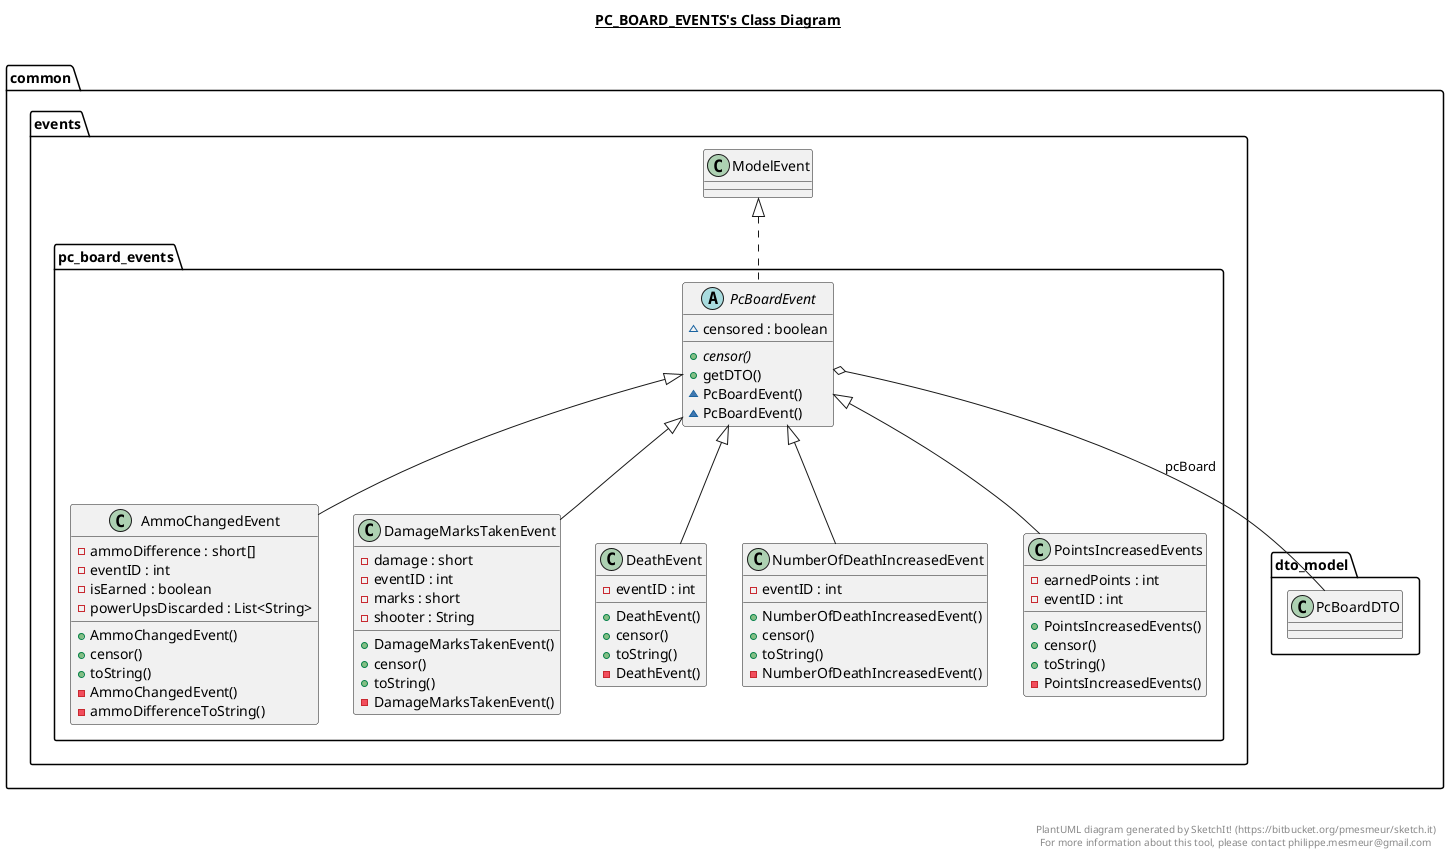 @startuml

title __PC_BOARD_EVENTS's Class Diagram__\n

  namespace common {
    namespace events {
      namespace pc_board_events {
        class common.events.pc_board_events.AmmoChangedEvent {
            - ammoDifference : short[]
            - eventID : int
            - isEarned : boolean
            - powerUpsDiscarded : List<String>
            + AmmoChangedEvent()
            + censor()
            + toString()
            - AmmoChangedEvent()
            - ammoDifferenceToString()
        }
      }
    }
  }
  

  namespace common {
    namespace events {
      namespace pc_board_events {
        class common.events.pc_board_events.DamageMarksTakenEvent {
            - damage : short
            - eventID : int
            - marks : short
            - shooter : String
            + DamageMarksTakenEvent()
            + censor()
            + toString()
            - DamageMarksTakenEvent()
        }
      }
    }
  }
  

  namespace common {
    namespace events {
      namespace pc_board_events {
        class common.events.pc_board_events.DeathEvent {
            - eventID : int
            + DeathEvent()
            + censor()
            + toString()
            - DeathEvent()
        }
      }
    }
  }
  

  namespace common {
    namespace events {
      namespace pc_board_events {
        class common.events.pc_board_events.NumberOfDeathIncreasedEvent {
            - eventID : int
            + NumberOfDeathIncreasedEvent()
            + censor()
            + toString()
            - NumberOfDeathIncreasedEvent()
        }
      }
    }
  }
  

  namespace common {
    namespace events {
      namespace pc_board_events {
        abstract class common.events.pc_board_events.PcBoardEvent {
            ~ censored : boolean
            {abstract} + censor()
            + getDTO()
            ~ PcBoardEvent()
            ~ PcBoardEvent()
        }
      }
    }
  }
  

  namespace common {
    namespace events {
      namespace pc_board_events {
        class common.events.pc_board_events.PointsIncreasedEvents {
            - earnedPoints : int
            - eventID : int
            + PointsIncreasedEvents()
            + censor()
            + toString()
            - PointsIncreasedEvents()
        }
      }
    }
  }
  

  common.events.pc_board_events.AmmoChangedEvent -up-|> common.events.pc_board_events.PcBoardEvent
  common.events.pc_board_events.DamageMarksTakenEvent -up-|> common.events.pc_board_events.PcBoardEvent
  common.events.pc_board_events.DeathEvent -up-|> common.events.pc_board_events.PcBoardEvent
  common.events.pc_board_events.NumberOfDeathIncreasedEvent -up-|> common.events.pc_board_events.PcBoardEvent
  common.events.pc_board_events.PcBoardEvent .up.|> common.events.ModelEvent
  common.events.pc_board_events.PcBoardEvent o-- common.dto_model.PcBoardDTO : pcBoard
  common.events.pc_board_events.PointsIncreasedEvents -up-|> common.events.pc_board_events.PcBoardEvent


right footer


PlantUML diagram generated by SketchIt! (https://bitbucket.org/pmesmeur/sketch.it)
For more information about this tool, please contact philippe.mesmeur@gmail.com
endfooter

@enduml

